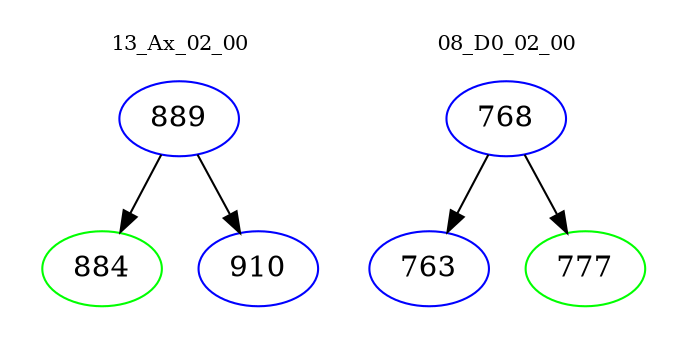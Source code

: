 digraph{
subgraph cluster_0 {
color = white
label = "13_Ax_02_00";
fontsize=10;
T0_889 [label="889", color="blue"]
T0_889 -> T0_884 [color="black"]
T0_884 [label="884", color="green"]
T0_889 -> T0_910 [color="black"]
T0_910 [label="910", color="blue"]
}
subgraph cluster_1 {
color = white
label = "08_D0_02_00";
fontsize=10;
T1_768 [label="768", color="blue"]
T1_768 -> T1_763 [color="black"]
T1_763 [label="763", color="blue"]
T1_768 -> T1_777 [color="black"]
T1_777 [label="777", color="green"]
}
}

